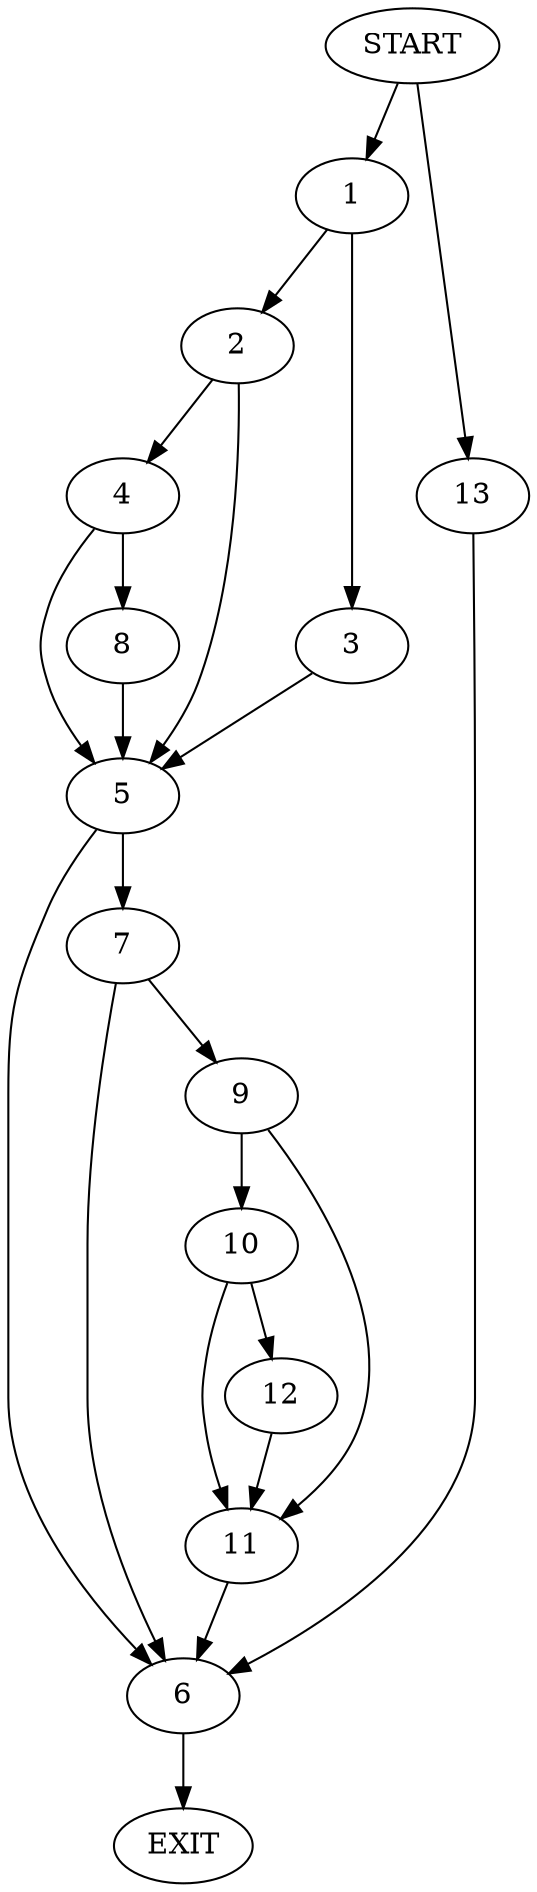 digraph {
0 [label="START"]
14 [label="EXIT"]
0 -> 1
1 -> 2
1 -> 3
2 -> 4
2 -> 5
3 -> 5
5 -> 6
5 -> 7
4 -> 8
4 -> 5
8 -> 5
7 -> 9
7 -> 6
6 -> 14
9 -> 10
9 -> 11
10 -> 12
10 -> 11
11 -> 6
12 -> 11
0 -> 13
13 -> 6
}
